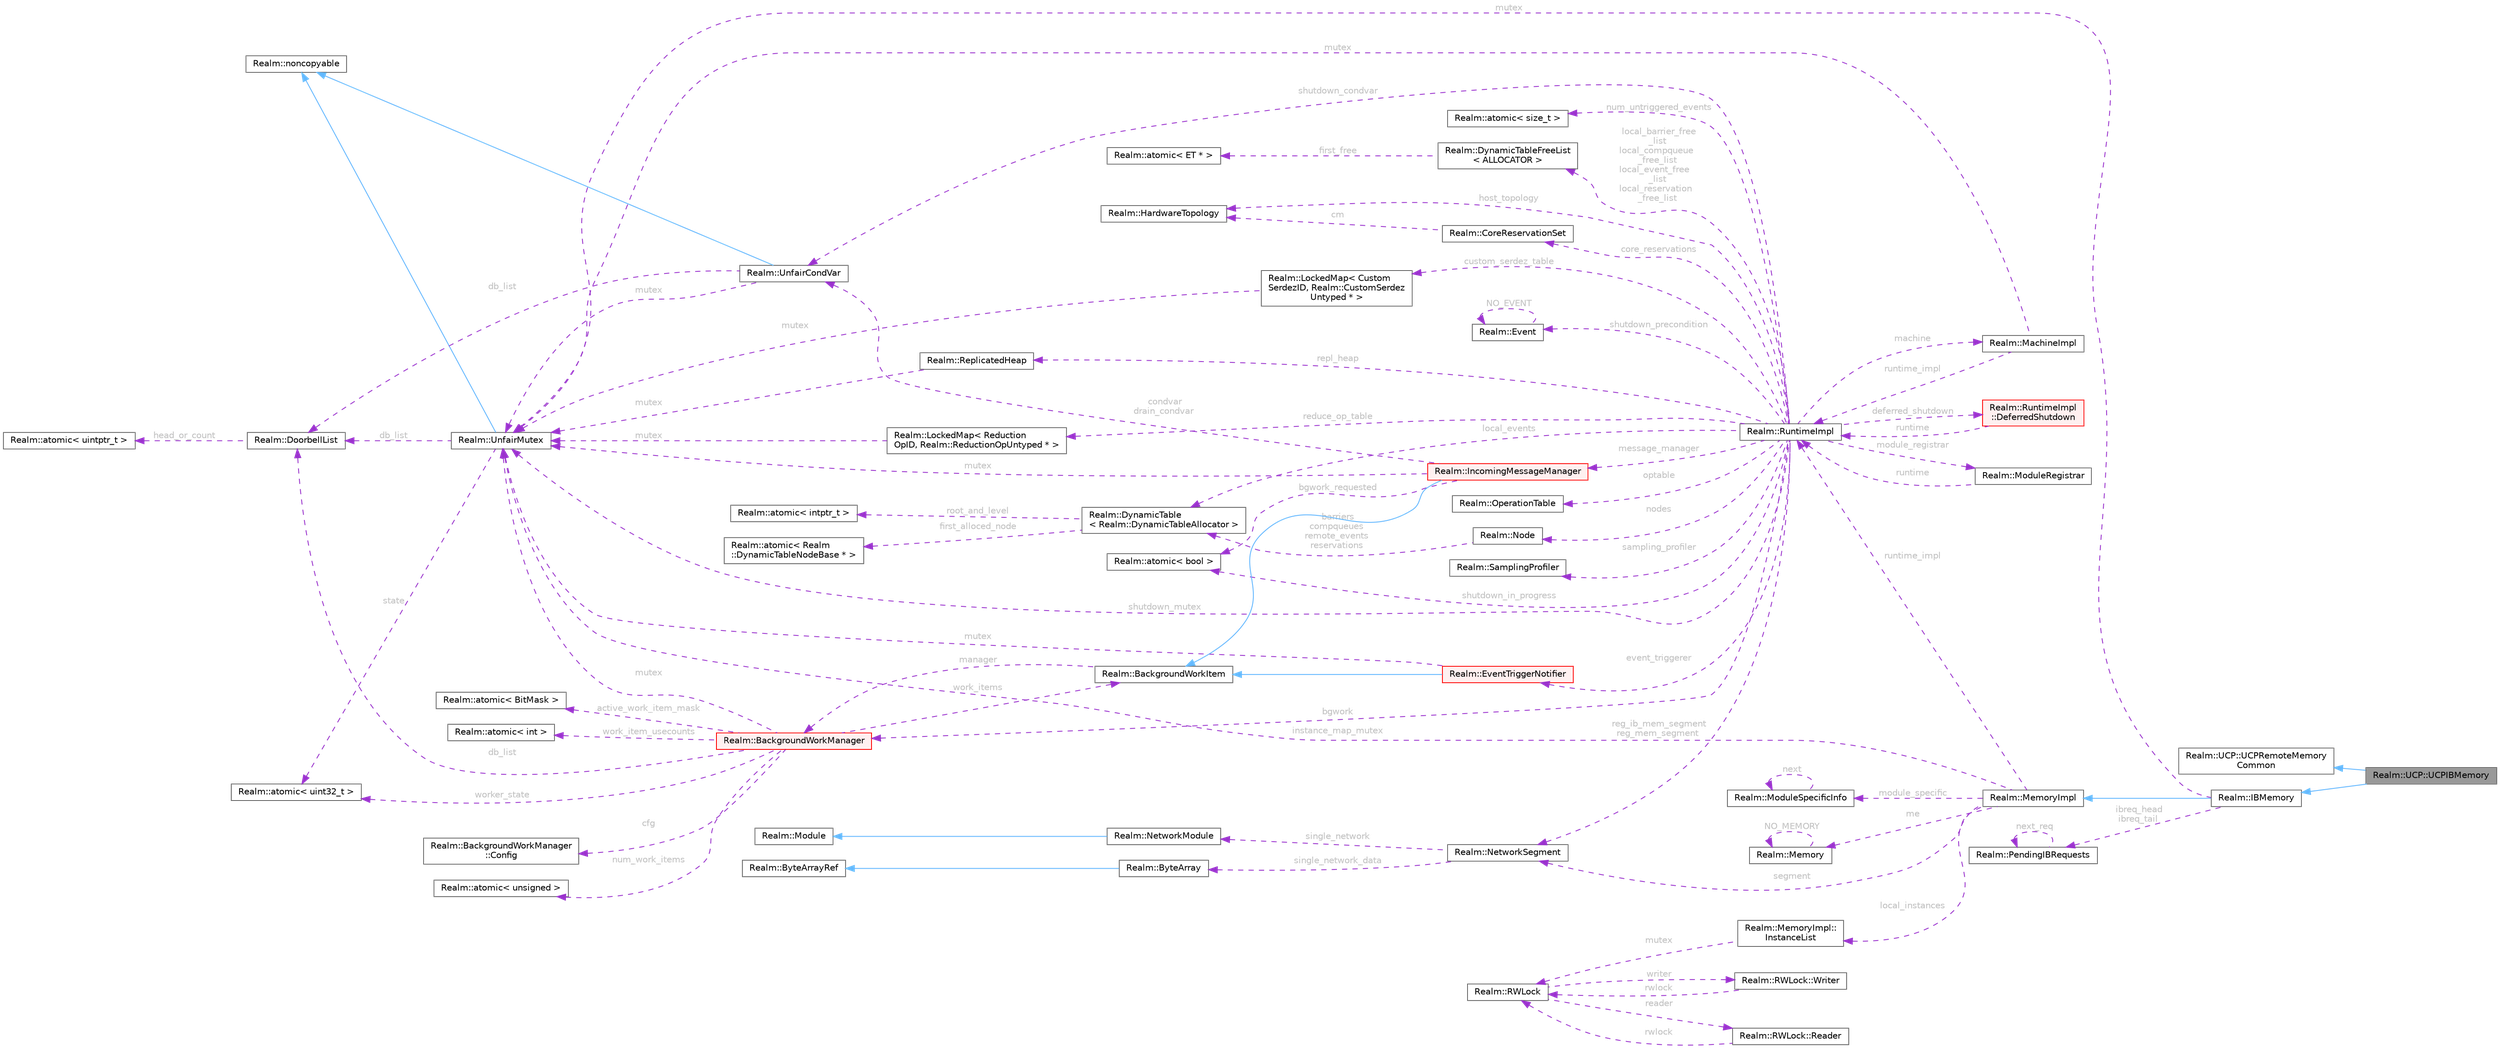 digraph "Realm::UCP::UCPIBMemory"
{
 // LATEX_PDF_SIZE
  bgcolor="transparent";
  edge [fontname=Helvetica,fontsize=10,labelfontname=Helvetica,labelfontsize=10];
  node [fontname=Helvetica,fontsize=10,shape=box,height=0.2,width=0.4];
  rankdir="LR";
  Node1 [id="Node000001",label="Realm::UCP::UCPIBMemory",height=0.2,width=0.4,color="gray40", fillcolor="grey60", style="filled", fontcolor="black",tooltip=" "];
  Node2 -> Node1 [id="edge1_Node000001_Node000002",dir="back",color="steelblue1",style="solid",tooltip=" "];
  Node2 [id="Node000002",label="Realm::UCP::UCPRemoteMemory\lCommon",height=0.2,width=0.4,color="gray40", fillcolor="white", style="filled",URL="$classRealm_1_1UCP_1_1UCPRemoteMemoryCommon.html",tooltip=" "];
  Node3 -> Node1 [id="edge2_Node000001_Node000003",dir="back",color="steelblue1",style="solid",tooltip=" "];
  Node3 [id="Node000003",label="Realm::IBMemory",height=0.2,width=0.4,color="gray40", fillcolor="white", style="filled",URL="$classRealm_1_1IBMemory.html",tooltip=" "];
  Node4 -> Node3 [id="edge3_Node000003_Node000004",dir="back",color="steelblue1",style="solid",tooltip=" "];
  Node4 [id="Node000004",label="Realm::MemoryImpl",height=0.2,width=0.4,color="gray40", fillcolor="white", style="filled",URL="$classRealm_1_1MemoryImpl.html",tooltip=" "];
  Node5 -> Node4 [id="edge4_Node000004_Node000005",dir="back",color="darkorchid3",style="dashed",tooltip=" ",label=" me",fontcolor="grey" ];
  Node5 [id="Node000005",label="Realm::Memory",height=0.2,width=0.4,color="gray40", fillcolor="white", style="filled",URL="$classRealm_1_1Memory.html",tooltip=" "];
  Node5 -> Node5 [id="edge5_Node000005_Node000005",dir="back",color="darkorchid3",style="dashed",tooltip=" ",label=" NO_MEMORY",fontcolor="grey" ];
  Node6 -> Node4 [id="edge6_Node000004_Node000006",dir="back",color="darkorchid3",style="dashed",tooltip=" ",label=" segment",fontcolor="grey" ];
  Node6 [id="Node000006",label="Realm::NetworkSegment",height=0.2,width=0.4,color="gray40", fillcolor="white", style="filled",URL="$classRealm_1_1NetworkSegment.html",tooltip=" "];
  Node7 -> Node6 [id="edge7_Node000006_Node000007",dir="back",color="darkorchid3",style="dashed",tooltip=" ",label=" single_network",fontcolor="grey" ];
  Node7 [id="Node000007",label="Realm::NetworkModule",height=0.2,width=0.4,color="gray40", fillcolor="white", style="filled",URL="$classRealm_1_1NetworkModule.html",tooltip=" "];
  Node8 -> Node7 [id="edge8_Node000007_Node000008",dir="back",color="steelblue1",style="solid",tooltip=" "];
  Node8 [id="Node000008",label="Realm::Module",height=0.2,width=0.4,color="gray40", fillcolor="white", style="filled",URL="$classRealm_1_1Module.html",tooltip=" "];
  Node9 -> Node6 [id="edge9_Node000006_Node000009",dir="back",color="darkorchid3",style="dashed",tooltip=" ",label=" single_network_data",fontcolor="grey" ];
  Node9 [id="Node000009",label="Realm::ByteArray",height=0.2,width=0.4,color="gray40", fillcolor="white", style="filled",URL="$classRealm_1_1ByteArray.html",tooltip=" "];
  Node10 -> Node9 [id="edge10_Node000009_Node000010",dir="back",color="steelblue1",style="solid",tooltip=" "];
  Node10 [id="Node000010",label="Realm::ByteArrayRef",height=0.2,width=0.4,color="gray40", fillcolor="white", style="filled",URL="$classRealm_1_1ByteArrayRef.html",tooltip=" "];
  Node11 -> Node4 [id="edge11_Node000004_Node000011",dir="back",color="darkorchid3",style="dashed",tooltip=" ",label=" module_specific",fontcolor="grey" ];
  Node11 [id="Node000011",label="Realm::ModuleSpecificInfo",height=0.2,width=0.4,color="gray40", fillcolor="white", style="filled",URL="$classRealm_1_1ModuleSpecificInfo.html",tooltip=" "];
  Node11 -> Node11 [id="edge12_Node000011_Node000011",dir="back",color="darkorchid3",style="dashed",tooltip=" ",label=" next",fontcolor="grey" ];
  Node12 -> Node4 [id="edge13_Node000004_Node000012",dir="back",color="darkorchid3",style="dashed",tooltip=" ",label=" instance_map_mutex",fontcolor="grey" ];
  Node12 [id="Node000012",label="Realm::UnfairMutex",height=0.2,width=0.4,color="gray40", fillcolor="white", style="filled",URL="$classRealm_1_1UnfairMutex.html",tooltip=" "];
  Node13 -> Node12 [id="edge14_Node000012_Node000013",dir="back",color="steelblue1",style="solid",tooltip=" "];
  Node13 [id="Node000013",label="Realm::noncopyable",height=0.2,width=0.4,color="gray40", fillcolor="white", style="filled",URL="$classRealm_1_1noncopyable.html",tooltip=" "];
  Node14 -> Node12 [id="edge15_Node000012_Node000014",dir="back",color="darkorchid3",style="dashed",tooltip=" ",label=" state",fontcolor="grey" ];
  Node14 [id="Node000014",label="Realm::atomic\< uint32_t \>",height=0.2,width=0.4,color="gray40", fillcolor="white", style="filled",URL="$classRealm_1_1atomic.html",tooltip=" "];
  Node15 -> Node12 [id="edge16_Node000012_Node000015",dir="back",color="darkorchid3",style="dashed",tooltip=" ",label=" db_list",fontcolor="grey" ];
  Node15 [id="Node000015",label="Realm::DoorbellList",height=0.2,width=0.4,color="gray40", fillcolor="white", style="filled",URL="$classRealm_1_1DoorbellList.html",tooltip=" "];
  Node16 -> Node15 [id="edge17_Node000015_Node000016",dir="back",color="darkorchid3",style="dashed",tooltip=" ",label=" head_or_count",fontcolor="grey" ];
  Node16 [id="Node000016",label="Realm::atomic\< uintptr_t \>",height=0.2,width=0.4,color="gray40", fillcolor="white", style="filled",URL="$classRealm_1_1atomic.html",tooltip=" "];
  Node17 -> Node4 [id="edge18_Node000004_Node000017",dir="back",color="darkorchid3",style="dashed",tooltip=" ",label=" local_instances",fontcolor="grey" ];
  Node17 [id="Node000017",label="Realm::MemoryImpl::\lInstanceList",height=0.2,width=0.4,color="gray40", fillcolor="white", style="filled",URL="$structRealm_1_1MemoryImpl_1_1InstanceList.html",tooltip=" "];
  Node18 -> Node17 [id="edge19_Node000017_Node000018",dir="back",color="darkorchid3",style="dashed",tooltip=" ",label=" mutex",fontcolor="grey" ];
  Node18 [id="Node000018",label="Realm::RWLock",height=0.2,width=0.4,color="gray40", fillcolor="white", style="filled",URL="$classRealm_1_1RWLock.html",tooltip=" "];
  Node19 -> Node18 [id="edge20_Node000018_Node000019",dir="back",color="darkorchid3",style="dashed",tooltip=" ",label=" writer",fontcolor="grey" ];
  Node19 [id="Node000019",label="Realm::RWLock::Writer",height=0.2,width=0.4,color="gray40", fillcolor="white", style="filled",URL="$structRealm_1_1RWLock_1_1Writer.html",tooltip=" "];
  Node18 -> Node19 [id="edge21_Node000019_Node000018",dir="back",color="darkorchid3",style="dashed",tooltip=" ",label=" rwlock",fontcolor="grey" ];
  Node20 -> Node18 [id="edge22_Node000018_Node000020",dir="back",color="darkorchid3",style="dashed",tooltip=" ",label=" reader",fontcolor="grey" ];
  Node20 [id="Node000020",label="Realm::RWLock::Reader",height=0.2,width=0.4,color="gray40", fillcolor="white", style="filled",URL="$structRealm_1_1RWLock_1_1Reader.html",tooltip=" "];
  Node18 -> Node20 [id="edge23_Node000020_Node000018",dir="back",color="darkorchid3",style="dashed",tooltip=" ",label=" rwlock",fontcolor="grey" ];
  Node21 -> Node4 [id="edge24_Node000004_Node000021",dir="back",color="darkorchid3",style="dashed",tooltip=" ",label=" runtime_impl",fontcolor="grey" ];
  Node21 [id="Node000021",label="Realm::RuntimeImpl",height=0.2,width=0.4,color="gray40", fillcolor="white", style="filled",URL="$classRealm_1_1RuntimeImpl.html",tooltip=" "];
  Node22 -> Node21 [id="edge25_Node000021_Node000022",dir="back",color="darkorchid3",style="dashed",tooltip=" ",label=" machine",fontcolor="grey" ];
  Node22 [id="Node000022",label="Realm::MachineImpl",height=0.2,width=0.4,color="gray40", fillcolor="white", style="filled",URL="$classRealm_1_1MachineImpl.html",tooltip=" "];
  Node12 -> Node22 [id="edge26_Node000022_Node000012",dir="back",color="darkorchid3",style="dashed",tooltip=" ",label=" mutex",fontcolor="grey" ];
  Node21 -> Node22 [id="edge27_Node000022_Node000021",dir="back",color="darkorchid3",style="dashed",tooltip=" ",label=" runtime_impl",fontcolor="grey" ];
  Node23 -> Node21 [id="edge28_Node000021_Node000023",dir="back",color="darkorchid3",style="dashed",tooltip=" ",label=" reduce_op_table",fontcolor="grey" ];
  Node23 [id="Node000023",label="Realm::LockedMap\< Reduction\lOpID, Realm::ReductionOpUntyped * \>",height=0.2,width=0.4,color="gray40", fillcolor="white", style="filled",URL="$classRealm_1_1LockedMap.html",tooltip=" "];
  Node12 -> Node23 [id="edge29_Node000023_Node000012",dir="back",color="darkorchid3",style="dashed",tooltip=" ",label=" mutex",fontcolor="grey" ];
  Node24 -> Node21 [id="edge30_Node000021_Node000024",dir="back",color="darkorchid3",style="dashed",tooltip=" ",label=" custom_serdez_table",fontcolor="grey" ];
  Node24 [id="Node000024",label="Realm::LockedMap\< Custom\lSerdezID, Realm::CustomSerdez\lUntyped * \>",height=0.2,width=0.4,color="gray40", fillcolor="white", style="filled",URL="$classRealm_1_1LockedMap.html",tooltip=" "];
  Node12 -> Node24 [id="edge31_Node000024_Node000012",dir="back",color="darkorchid3",style="dashed",tooltip=" ",label=" mutex",fontcolor="grey" ];
  Node25 -> Node21 [id="edge32_Node000021_Node000025",dir="back",color="darkorchid3",style="dashed",tooltip=" ",label=" num_untriggered_events",fontcolor="grey" ];
  Node25 [id="Node000025",label="Realm::atomic\< size_t \>",height=0.2,width=0.4,color="gray40", fillcolor="white", style="filled",URL="$classRealm_1_1atomic.html",tooltip=" "];
  Node26 -> Node21 [id="edge33_Node000021_Node000026",dir="back",color="darkorchid3",style="dashed",tooltip=" ",label=" nodes",fontcolor="grey" ];
  Node26 [id="Node000026",label="Realm::Node",height=0.2,width=0.4,color="gray40", fillcolor="white", style="filled",URL="$structRealm_1_1Node.html",tooltip=" "];
  Node27 -> Node26 [id="edge34_Node000026_Node000027",dir="back",color="darkorchid3",style="dashed",tooltip=" ",label=" barriers\ncompqueues\nremote_events\nreservations",fontcolor="grey" ];
  Node27 [id="Node000027",label="Realm::DynamicTable\l\< Realm::DynamicTableAllocator \>",height=0.2,width=0.4,color="gray40", fillcolor="white", style="filled",URL="$classRealm_1_1DynamicTable.html",tooltip=" "];
  Node28 -> Node27 [id="edge35_Node000027_Node000028",dir="back",color="darkorchid3",style="dashed",tooltip=" ",label=" root_and_level",fontcolor="grey" ];
  Node28 [id="Node000028",label="Realm::atomic\< intptr_t \>",height=0.2,width=0.4,color="gray40", fillcolor="white", style="filled",URL="$classRealm_1_1atomic.html",tooltip=" "];
  Node29 -> Node27 [id="edge36_Node000027_Node000029",dir="back",color="darkorchid3",style="dashed",tooltip=" ",label=" first_alloced_node",fontcolor="grey" ];
  Node29 [id="Node000029",label="Realm::atomic\< Realm\l::DynamicTableNodeBase * \>",height=0.2,width=0.4,color="gray40", fillcolor="white", style="filled",URL="$classRealm_1_1atomic.html",tooltip=" "];
  Node27 -> Node21 [id="edge37_Node000021_Node000027",dir="back",color="darkorchid3",style="dashed",tooltip=" ",label=" local_events",fontcolor="grey" ];
  Node30 -> Node21 [id="edge38_Node000021_Node000030",dir="back",color="darkorchid3",style="dashed",tooltip=" ",label=" local_barrier_free\l_list\nlocal_compqueue\l_free_list\nlocal_event_free\l_list\nlocal_reservation\l_free_list",fontcolor="grey" ];
  Node30 [id="Node000030",label="Realm::DynamicTableFreeList\l\< ALLOCATOR \>",height=0.2,width=0.4,color="gray40", fillcolor="white", style="filled",URL="$classRealm_1_1DynamicTableFreeList.html",tooltip=" "];
  Node31 -> Node30 [id="edge39_Node000030_Node000031",dir="back",color="darkorchid3",style="dashed",tooltip=" ",label=" first_free",fontcolor="grey" ];
  Node31 [id="Node000031",label="Realm::atomic\< ET * \>",height=0.2,width=0.4,color="gray40", fillcolor="white", style="filled",URL="$classRealm_1_1atomic.html",tooltip=" "];
  Node12 -> Node21 [id="edge40_Node000021_Node000012",dir="back",color="darkorchid3",style="dashed",tooltip=" ",label=" shutdown_mutex",fontcolor="grey" ];
  Node32 -> Node21 [id="edge41_Node000021_Node000032",dir="back",color="darkorchid3",style="dashed",tooltip=" ",label=" shutdown_condvar",fontcolor="grey" ];
  Node32 [id="Node000032",label="Realm::UnfairCondVar",height=0.2,width=0.4,color="gray40", fillcolor="white", style="filled",URL="$classRealm_1_1UnfairCondVar.html",tooltip=" "];
  Node13 -> Node32 [id="edge42_Node000032_Node000013",dir="back",color="steelblue1",style="solid",tooltip=" "];
  Node12 -> Node32 [id="edge43_Node000032_Node000012",dir="back",color="darkorchid3",style="dashed",tooltip=" ",label=" mutex",fontcolor="grey" ];
  Node15 -> Node32 [id="edge44_Node000032_Node000015",dir="back",color="darkorchid3",style="dashed",tooltip=" ",label=" db_list",fontcolor="grey" ];
  Node33 -> Node21 [id="edge45_Node000021_Node000033",dir="back",color="darkorchid3",style="dashed",tooltip=" ",label=" shutdown_precondition",fontcolor="grey" ];
  Node33 [id="Node000033",label="Realm::Event",height=0.2,width=0.4,color="gray40", fillcolor="white", style="filled",URL="$classRealm_1_1Event.html",tooltip=" "];
  Node33 -> Node33 [id="edge46_Node000033_Node000033",dir="back",color="darkorchid3",style="dashed",tooltip=" ",label=" NO_EVENT",fontcolor="grey" ];
  Node34 -> Node21 [id="edge47_Node000021_Node000034",dir="back",color="darkorchid3",style="dashed",tooltip=" ",label=" shutdown_in_progress",fontcolor="grey" ];
  Node34 [id="Node000034",label="Realm::atomic\< bool \>",height=0.2,width=0.4,color="gray40", fillcolor="white", style="filled",URL="$classRealm_1_1atomic.html",tooltip=" "];
  Node35 -> Node21 [id="edge48_Node000021_Node000035",dir="back",color="darkorchid3",style="dashed",tooltip=" ",label=" host_topology",fontcolor="grey" ];
  Node35 [id="Node000035",label="Realm::HardwareTopology",height=0.2,width=0.4,color="gray40", fillcolor="white", style="filled",URL="$classRealm_1_1HardwareTopology.html",tooltip="Represents the topology of the host processor cores and memory."];
  Node36 -> Node21 [id="edge49_Node000021_Node000036",dir="back",color="darkorchid3",style="dashed",tooltip=" ",label=" core_reservations",fontcolor="grey" ];
  Node36 [id="Node000036",label="Realm::CoreReservationSet",height=0.2,width=0.4,color="gray40", fillcolor="white", style="filled",URL="$classRealm_1_1CoreReservationSet.html",tooltip=" "];
  Node35 -> Node36 [id="edge50_Node000036_Node000035",dir="back",color="darkorchid3",style="dashed",tooltip=" ",label=" cm",fontcolor="grey" ];
  Node37 -> Node21 [id="edge51_Node000021_Node000037",dir="back",color="darkorchid3",style="dashed",tooltip=" ",label=" bgwork",fontcolor="grey" ];
  Node37 [id="Node000037",label="Realm::BackgroundWorkManager",height=0.2,width=0.4,color="red", fillcolor="#FFF0F0", style="filled",URL="$classRealm_1_1BackgroundWorkManager.html",tooltip=" "];
  Node38 -> Node37 [id="edge52_Node000037_Node000038",dir="back",color="darkorchid3",style="dashed",tooltip=" ",label=" cfg",fontcolor="grey" ];
  Node38 [id="Node000038",label="Realm::BackgroundWorkManager\l::Config",height=0.2,width=0.4,color="gray40", fillcolor="white", style="filled",URL="$structRealm_1_1BackgroundWorkManager_1_1Config.html",tooltip=" "];
  Node12 -> Node37 [id="edge53_Node000037_Node000012",dir="back",color="darkorchid3",style="dashed",tooltip=" ",label=" mutex",fontcolor="grey" ];
  Node39 -> Node37 [id="edge54_Node000037_Node000039",dir="back",color="darkorchid3",style="dashed",tooltip=" ",label=" num_work_items",fontcolor="grey" ];
  Node39 [id="Node000039",label="Realm::atomic\< unsigned \>",height=0.2,width=0.4,color="gray40", fillcolor="white", style="filled",URL="$classRealm_1_1atomic.html",tooltip=" "];
  Node40 -> Node37 [id="edge55_Node000037_Node000040",dir="back",color="darkorchid3",style="dashed",tooltip=" ",label=" active_work_item_mask",fontcolor="grey" ];
  Node40 [id="Node000040",label="Realm::atomic\< BitMask \>",height=0.2,width=0.4,color="gray40", fillcolor="white", style="filled",URL="$classRealm_1_1atomic.html",tooltip=" "];
  Node41 -> Node37 [id="edge56_Node000037_Node000041",dir="back",color="darkorchid3",style="dashed",tooltip=" ",label=" work_item_usecounts",fontcolor="grey" ];
  Node41 [id="Node000041",label="Realm::atomic\< int \>",height=0.2,width=0.4,color="gray40", fillcolor="white", style="filled",URL="$classRealm_1_1atomic.html",tooltip=" "];
  Node42 -> Node37 [id="edge57_Node000037_Node000042",dir="back",color="darkorchid3",style="dashed",tooltip=" ",label=" work_items",fontcolor="grey" ];
  Node42 [id="Node000042",label="Realm::BackgroundWorkItem",height=0.2,width=0.4,color="gray40", fillcolor="white", style="filled",URL="$classRealm_1_1BackgroundWorkItem.html",tooltip=" "];
  Node37 -> Node42 [id="edge58_Node000042_Node000037",dir="back",color="darkorchid3",style="dashed",tooltip=" ",label=" manager",fontcolor="grey" ];
  Node14 -> Node37 [id="edge59_Node000037_Node000014",dir="back",color="darkorchid3",style="dashed",tooltip=" ",label=" worker_state",fontcolor="grey" ];
  Node15 -> Node37 [id="edge60_Node000037_Node000015",dir="back",color="darkorchid3",style="dashed",tooltip=" ",label=" db_list",fontcolor="grey" ];
  Node45 -> Node21 [id="edge61_Node000021_Node000045",dir="back",color="darkorchid3",style="dashed",tooltip=" ",label=" message_manager",fontcolor="grey" ];
  Node45 [id="Node000045",label="Realm::IncomingMessageManager",height=0.2,width=0.4,color="red", fillcolor="#FFF0F0", style="filled",URL="$classRealm_1_1IncomingMessageManager.html",tooltip=" "];
  Node42 -> Node45 [id="edge62_Node000045_Node000042",dir="back",color="steelblue1",style="solid",tooltip=" "];
  Node34 -> Node45 [id="edge63_Node000045_Node000034",dir="back",color="darkorchid3",style="dashed",tooltip=" ",label=" bgwork_requested",fontcolor="grey" ];
  Node12 -> Node45 [id="edge64_Node000045_Node000012",dir="back",color="darkorchid3",style="dashed",tooltip=" ",label=" mutex",fontcolor="grey" ];
  Node32 -> Node45 [id="edge65_Node000045_Node000032",dir="back",color="darkorchid3",style="dashed",tooltip=" ",label=" condvar\ndrain_condvar",fontcolor="grey" ];
  Node53 -> Node21 [id="edge66_Node000021_Node000053",dir="back",color="darkorchid3",style="dashed",tooltip=" ",label=" event_triggerer",fontcolor="grey" ];
  Node53 [id="Node000053",label="Realm::EventTriggerNotifier",height=0.2,width=0.4,color="red", fillcolor="#FFF0F0", style="filled",URL="$classRealm_1_1EventTriggerNotifier.html",tooltip=" "];
  Node42 -> Node53 [id="edge67_Node000053_Node000042",dir="back",color="steelblue1",style="solid",tooltip=" "];
  Node12 -> Node53 [id="edge68_Node000053_Node000012",dir="back",color="darkorchid3",style="dashed",tooltip=" ",label=" mutex",fontcolor="grey" ];
  Node59 -> Node21 [id="edge69_Node000021_Node000059",dir="back",color="darkorchid3",style="dashed",tooltip=" ",label=" optable",fontcolor="grey" ];
  Node59 [id="Node000059",label="Realm::OperationTable",height=0.2,width=0.4,color="gray40", fillcolor="white", style="filled",URL="$classRealm_1_1OperationTable.html",tooltip=" "];
  Node60 -> Node21 [id="edge70_Node000021_Node000060",dir="back",color="darkorchid3",style="dashed",tooltip=" ",label=" sampling_profiler",fontcolor="grey" ];
  Node60 [id="Node000060",label="Realm::SamplingProfiler",height=0.2,width=0.4,color="gray40", fillcolor="white", style="filled",URL="$classRealm_1_1SamplingProfiler.html",tooltip=" "];
  Node61 -> Node21 [id="edge71_Node000021_Node000061",dir="back",color="darkorchid3",style="dashed",tooltip=" ",label=" repl_heap",fontcolor="grey" ];
  Node61 [id="Node000061",label="Realm::ReplicatedHeap",height=0.2,width=0.4,color="gray40", fillcolor="white", style="filled",URL="$classRealm_1_1ReplicatedHeap.html",tooltip=" "];
  Node12 -> Node61 [id="edge72_Node000061_Node000012",dir="back",color="darkorchid3",style="dashed",tooltip=" ",label=" mutex",fontcolor="grey" ];
  Node62 -> Node21 [id="edge73_Node000021_Node000062",dir="back",color="darkorchid3",style="dashed",tooltip=" ",label=" deferred_shutdown",fontcolor="grey" ];
  Node62 [id="Node000062",label="Realm::RuntimeImpl\l::DeferredShutdown",height=0.2,width=0.4,color="red", fillcolor="#FFF0F0", style="filled",URL="$classRealm_1_1RuntimeImpl_1_1DeferredShutdown.html",tooltip=" "];
  Node21 -> Node62 [id="edge74_Node000062_Node000021",dir="back",color="darkorchid3",style="dashed",tooltip=" ",label=" runtime",fontcolor="grey" ];
  Node6 -> Node21 [id="edge75_Node000021_Node000006",dir="back",color="darkorchid3",style="dashed",tooltip=" ",label=" reg_ib_mem_segment\nreg_mem_segment",fontcolor="grey" ];
  Node63 -> Node21 [id="edge76_Node000021_Node000063",dir="back",color="darkorchid3",style="dashed",tooltip=" ",label=" module_registrar",fontcolor="grey" ];
  Node63 [id="Node000063",label="Realm::ModuleRegistrar",height=0.2,width=0.4,color="gray40", fillcolor="white", style="filled",URL="$classRealm_1_1ModuleRegistrar.html",tooltip=" "];
  Node21 -> Node63 [id="edge77_Node000063_Node000021",dir="back",color="darkorchid3",style="dashed",tooltip=" ",label=" runtime",fontcolor="grey" ];
  Node12 -> Node3 [id="edge78_Node000003_Node000012",dir="back",color="darkorchid3",style="dashed",tooltip=" ",label=" mutex",fontcolor="grey" ];
  Node64 -> Node3 [id="edge79_Node000003_Node000064",dir="back",color="darkorchid3",style="dashed",tooltip=" ",label=" ibreq_head\nibreq_tail",fontcolor="grey" ];
  Node64 [id="Node000064",label="Realm::PendingIBRequests",height=0.2,width=0.4,color="gray40", fillcolor="white", style="filled",URL="$classRealm_1_1PendingIBRequests.html",tooltip=" "];
  Node64 -> Node64 [id="edge80_Node000064_Node000064",dir="back",color="darkorchid3",style="dashed",tooltip=" ",label=" next_req",fontcolor="grey" ];
}
